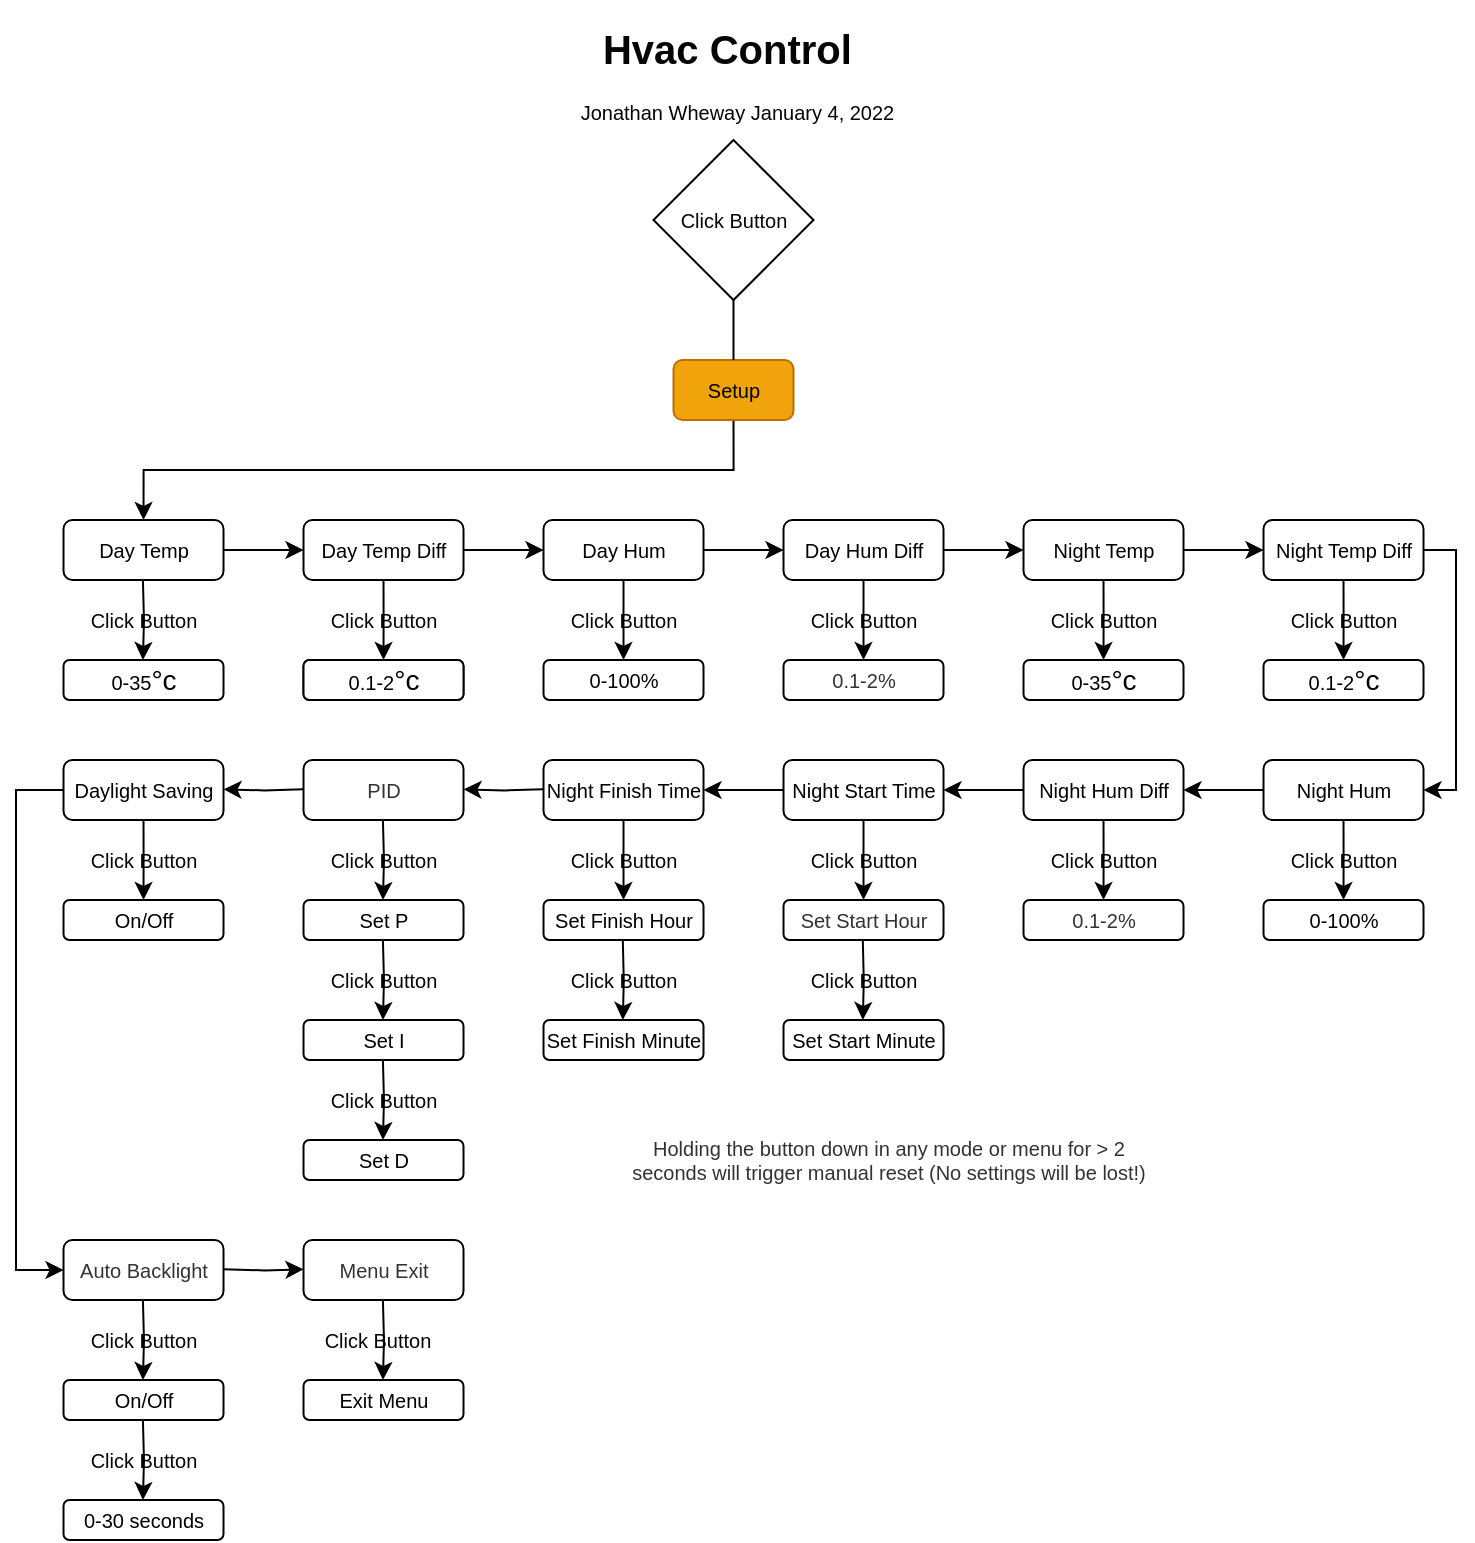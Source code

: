 <mxfile version="16.4.0" type="device"><diagram id="C5RBs43oDa-KdzZeNtuy" name="Page-1"><mxGraphModel dx="981" dy="526" grid="1" gridSize="10" guides="1" tooltips="1" connect="1" arrows="1" fold="1" page="1" pageScale="1" pageWidth="827" pageHeight="1169" math="0" shadow="0"><root><mxCell id="WIyWlLk6GJQsqaUBKTNV-0"/><mxCell id="WIyWlLk6GJQsqaUBKTNV-1" parent="WIyWlLk6GJQsqaUBKTNV-0"/><mxCell id="kayohgrcvyyo8fzq3_gH-1" value="" style="rhombus;whiteSpace=wrap;html=1;" parent="WIyWlLk6GJQsqaUBKTNV-1" vertex="1"><mxGeometry x="358.75" y="70" width="80" height="80" as="geometry"/></mxCell><mxCell id="uht7ExCB_Nv-VOzolGQ1-26" style="edgeStyle=orthogonalEdgeStyle;rounded=0;orthogonalLoop=1;jettySize=auto;html=1;exitX=0.5;exitY=1;exitDx=0;exitDy=0;entryX=0.5;entryY=0;entryDx=0;entryDy=0;fontSize=10;fontColor=#050505;" parent="WIyWlLk6GJQsqaUBKTNV-1" source="uht7ExCB_Nv-VOzolGQ1-10" target="uht7ExCB_Nv-VOzolGQ1-20" edge="1"><mxGeometry relative="1" as="geometry"/></mxCell><mxCell id="uht7ExCB_Nv-VOzolGQ1-10" value="Setup" style="rounded=1;whiteSpace=wrap;html=1;fontSize=10;fillColor=#f0a30a;strokeColor=#BD7000;fontColor=#000000;" parent="WIyWlLk6GJQsqaUBKTNV-1" vertex="1"><mxGeometry x="368.75" y="180" width="60" height="30" as="geometry"/></mxCell><mxCell id="uht7ExCB_Nv-VOzolGQ1-18" value="Click Button&lt;br&gt;" style="text;html=1;strokeColor=none;fillColor=none;align=center;verticalAlign=middle;whiteSpace=wrap;rounded=0;fontSize=10;fontColor=#050505;" parent="WIyWlLk6GJQsqaUBKTNV-1" vertex="1"><mxGeometry x="368.75" y="100" width="60" height="20" as="geometry"/></mxCell><mxCell id="uht7ExCB_Nv-VOzolGQ1-27" style="edgeStyle=orthogonalEdgeStyle;rounded=0;orthogonalLoop=1;jettySize=auto;html=1;exitX=1;exitY=0.5;exitDx=0;exitDy=0;entryX=0;entryY=0.5;entryDx=0;entryDy=0;fontSize=10;fontColor=#050505;" parent="WIyWlLk6GJQsqaUBKTNV-1" source="uht7ExCB_Nv-VOzolGQ1-20" target="uht7ExCB_Nv-VOzolGQ1-21" edge="1"><mxGeometry relative="1" as="geometry"/></mxCell><mxCell id="uht7ExCB_Nv-VOzolGQ1-20" value="&lt;font color=&quot;#000000&quot;&gt;Day Temp&lt;/font&gt;" style="rounded=1;whiteSpace=wrap;html=1;fontSize=10;fontColor=#CCCCCC;rotation=0;" parent="WIyWlLk6GJQsqaUBKTNV-1" vertex="1"><mxGeometry x="63.75" y="260" width="80" height="30" as="geometry"/></mxCell><mxCell id="uht7ExCB_Nv-VOzolGQ1-28" style="edgeStyle=orthogonalEdgeStyle;rounded=0;orthogonalLoop=1;jettySize=auto;html=1;exitX=1;exitY=0.5;exitDx=0;exitDy=0;entryX=0;entryY=0.5;entryDx=0;entryDy=0;fontSize=10;fontColor=#050505;" parent="WIyWlLk6GJQsqaUBKTNV-1" source="uht7ExCB_Nv-VOzolGQ1-21" target="uht7ExCB_Nv-VOzolGQ1-22" edge="1"><mxGeometry relative="1" as="geometry"/></mxCell><mxCell id="uht7ExCB_Nv-VOzolGQ1-44" style="edgeStyle=orthogonalEdgeStyle;rounded=0;orthogonalLoop=1;jettySize=auto;html=1;exitX=0.5;exitY=1;exitDx=0;exitDy=0;entryX=0.5;entryY=0;entryDx=0;entryDy=0;fontSize=10;fontColor=#050505;" parent="WIyWlLk6GJQsqaUBKTNV-1" source="uht7ExCB_Nv-VOzolGQ1-21" edge="1"><mxGeometry relative="1" as="geometry"><mxPoint x="223.75" y="330" as="targetPoint"/></mxGeometry></mxCell><mxCell id="uht7ExCB_Nv-VOzolGQ1-21" value="&lt;font color=&quot;#000000&quot;&gt;Day Temp Diff&lt;/font&gt;" style="rounded=1;whiteSpace=wrap;html=1;fontSize=10;fontColor=#CCCCCC;rotation=0;" parent="WIyWlLk6GJQsqaUBKTNV-1" vertex="1"><mxGeometry x="183.75" y="260" width="80" height="30" as="geometry"/></mxCell><mxCell id="uht7ExCB_Nv-VOzolGQ1-29" value="" style="edgeStyle=orthogonalEdgeStyle;rounded=0;orthogonalLoop=1;jettySize=auto;html=1;fontSize=10;fontColor=#050505;" parent="WIyWlLk6GJQsqaUBKTNV-1" source="uht7ExCB_Nv-VOzolGQ1-22" target="uht7ExCB_Nv-VOzolGQ1-23" edge="1"><mxGeometry relative="1" as="geometry"/></mxCell><mxCell id="uht7ExCB_Nv-VOzolGQ1-45" style="edgeStyle=orthogonalEdgeStyle;rounded=0;orthogonalLoop=1;jettySize=auto;html=1;exitX=0.5;exitY=1;exitDx=0;exitDy=0;entryX=0.5;entryY=0;entryDx=0;entryDy=0;fontSize=10;fontColor=#050505;" parent="WIyWlLk6GJQsqaUBKTNV-1" source="uht7ExCB_Nv-VOzolGQ1-22" target="uht7ExCB_Nv-VOzolGQ1-43" edge="1"><mxGeometry relative="1" as="geometry"/></mxCell><mxCell id="uht7ExCB_Nv-VOzolGQ1-22" value="&lt;font color=&quot;#000000&quot;&gt;Day Hum&lt;/font&gt;" style="rounded=1;whiteSpace=wrap;html=1;fontSize=10;fontColor=#CCCCCC;rotation=0;" parent="WIyWlLk6GJQsqaUBKTNV-1" vertex="1"><mxGeometry x="303.75" y="260" width="80" height="30" as="geometry"/></mxCell><mxCell id="uht7ExCB_Nv-VOzolGQ1-30" value="" style="edgeStyle=orthogonalEdgeStyle;rounded=0;orthogonalLoop=1;jettySize=auto;html=1;fontSize=10;fontColor=#050505;" parent="WIyWlLk6GJQsqaUBKTNV-1" source="uht7ExCB_Nv-VOzolGQ1-23" target="uht7ExCB_Nv-VOzolGQ1-24" edge="1"><mxGeometry relative="1" as="geometry"/></mxCell><mxCell id="uht7ExCB_Nv-VOzolGQ1-48" style="edgeStyle=orthogonalEdgeStyle;rounded=0;orthogonalLoop=1;jettySize=auto;html=1;exitX=0.5;exitY=1;exitDx=0;exitDy=0;entryX=0.5;entryY=0;entryDx=0;entryDy=0;fontSize=10;fontColor=#050505;" parent="WIyWlLk6GJQsqaUBKTNV-1" source="uht7ExCB_Nv-VOzolGQ1-23" target="uht7ExCB_Nv-VOzolGQ1-46" edge="1"><mxGeometry relative="1" as="geometry"/></mxCell><mxCell id="uht7ExCB_Nv-VOzolGQ1-23" value="&lt;font color=&quot;#000000&quot;&gt;Day Hum Diff&lt;/font&gt;" style="rounded=1;whiteSpace=wrap;html=1;fontSize=10;fontColor=#CCCCCC;rotation=0;" parent="WIyWlLk6GJQsqaUBKTNV-1" vertex="1"><mxGeometry x="423.75" y="260" width="80" height="30" as="geometry"/></mxCell><mxCell id="uht7ExCB_Nv-VOzolGQ1-31" value="" style="edgeStyle=orthogonalEdgeStyle;rounded=0;orthogonalLoop=1;jettySize=auto;html=1;fontSize=10;fontColor=#050505;" parent="WIyWlLk6GJQsqaUBKTNV-1" source="uht7ExCB_Nv-VOzolGQ1-24" target="uht7ExCB_Nv-VOzolGQ1-25" edge="1"><mxGeometry relative="1" as="geometry"/></mxCell><mxCell id="uht7ExCB_Nv-VOzolGQ1-49" style="edgeStyle=orthogonalEdgeStyle;rounded=0;orthogonalLoop=1;jettySize=auto;html=1;exitX=0.5;exitY=1;exitDx=0;exitDy=0;entryX=0.5;entryY=0;entryDx=0;entryDy=0;fontSize=10;fontColor=#050505;" parent="WIyWlLk6GJQsqaUBKTNV-1" source="uht7ExCB_Nv-VOzolGQ1-24" edge="1"><mxGeometry relative="1" as="geometry"><mxPoint x="583.75" y="330" as="targetPoint"/></mxGeometry></mxCell><mxCell id="uht7ExCB_Nv-VOzolGQ1-24" value="&lt;font color=&quot;#000000&quot;&gt;Night Temp&lt;/font&gt;" style="rounded=1;whiteSpace=wrap;html=1;fontSize=10;fontColor=#CCCCCC;rotation=0;" parent="WIyWlLk6GJQsqaUBKTNV-1" vertex="1"><mxGeometry x="543.75" y="260" width="80" height="30" as="geometry"/></mxCell><mxCell id="uht7ExCB_Nv-VOzolGQ1-54" style="edgeStyle=orthogonalEdgeStyle;rounded=0;orthogonalLoop=1;jettySize=auto;html=1;exitX=0.5;exitY=1;exitDx=0;exitDy=0;entryX=0.5;entryY=0;entryDx=0;entryDy=0;fontSize=10;fontColor=#050505;" parent="WIyWlLk6GJQsqaUBKTNV-1" source="uht7ExCB_Nv-VOzolGQ1-25" edge="1"><mxGeometry relative="1" as="geometry"><mxPoint x="703.75" y="330" as="targetPoint"/></mxGeometry></mxCell><mxCell id="uht7ExCB_Nv-VOzolGQ1-56" style="edgeStyle=orthogonalEdgeStyle;rounded=0;orthogonalLoop=1;jettySize=auto;html=1;exitX=1;exitY=0.5;exitDx=0;exitDy=0;entryX=1;entryY=0.5;entryDx=0;entryDy=0;fontSize=10;fontColor=#050505;" parent="WIyWlLk6GJQsqaUBKTNV-1" source="uht7ExCB_Nv-VOzolGQ1-25" edge="1"><mxGeometry relative="1" as="geometry"><mxPoint x="743.75" y="395" as="targetPoint"/><Array as="points"><mxPoint x="760" y="275"/><mxPoint x="760" y="395"/></Array></mxGeometry></mxCell><mxCell id="uht7ExCB_Nv-VOzolGQ1-25" value="&lt;font color=&quot;#000000&quot;&gt;Night Temp Diff&lt;/font&gt;" style="rounded=1;whiteSpace=wrap;html=1;fontSize=10;fontColor=#CCCCCC;rotation=0;" parent="WIyWlLk6GJQsqaUBKTNV-1" vertex="1"><mxGeometry x="663.75" y="260" width="80" height="30" as="geometry"/></mxCell><mxCell id="uht7ExCB_Nv-VOzolGQ1-43" value="&lt;font color=&quot;#000000&quot;&gt;0-100%&lt;/font&gt;" style="rounded=1;whiteSpace=wrap;html=1;fontSize=10;fontColor=#CCCCCC;rotation=0;" parent="WIyWlLk6GJQsqaUBKTNV-1" vertex="1"><mxGeometry x="303.75" y="330" width="80" height="20" as="geometry"/></mxCell><mxCell id="uht7ExCB_Nv-VOzolGQ1-46" value="&lt;font color=&quot;#333333&quot;&gt;0.1-2%&lt;/font&gt;" style="rounded=1;whiteSpace=wrap;html=1;fontSize=10;fontColor=#CCCCCC;rotation=0;" parent="WIyWlLk6GJQsqaUBKTNV-1" vertex="1"><mxGeometry x="423.75" y="330" width="80" height="20" as="geometry"/></mxCell><mxCell id="uht7ExCB_Nv-VOzolGQ1-61" value="&lt;span data-lucid-type=&quot;application/vnd.lucid.text&quot; data-lucid-content=&quot;{&amp;#34;t&amp;#34;:&amp;#34;Diagnostic&amp;#34;,&amp;#34;m&amp;#34;:[{&amp;#34;s&amp;#34;:0,&amp;#34;n&amp;#34;:&amp;#34;a&amp;#34;,&amp;#34;v&amp;#34;:&amp;#34;center&amp;#34;},{&amp;#34;s&amp;#34;:0,&amp;#34;n&amp;#34;:&amp;#34;c&amp;#34;,&amp;#34;v&amp;#34;:&amp;#34;333333ff&amp;#34;,&amp;#34;e&amp;#34;:10}]}&quot;&gt;&lt;span style=&quot;color: rgb(51 , 51 , 51)&quot;&gt;Menu Exit&lt;/span&gt;&lt;/span&gt;" style="rounded=1;whiteSpace=wrap;html=1;fontSize=10;fontColor=#CCCCCC;rotation=0;" parent="WIyWlLk6GJQsqaUBKTNV-1" vertex="1"><mxGeometry x="183.75" y="620" width="80" height="30" as="geometry"/></mxCell><mxCell id="uht7ExCB_Nv-VOzolGQ1-68" value="Click Button&lt;br&gt;" style="text;html=1;strokeColor=none;fillColor=none;align=center;verticalAlign=middle;whiteSpace=wrap;rounded=0;fontSize=10;fontColor=#050505;" parent="WIyWlLk6GJQsqaUBKTNV-1" vertex="1"><mxGeometry x="193.75" y="300" width="60" height="20" as="geometry"/></mxCell><mxCell id="uht7ExCB_Nv-VOzolGQ1-69" value="Click Button&lt;br&gt;" style="text;html=1;strokeColor=none;fillColor=none;align=center;verticalAlign=middle;whiteSpace=wrap;rounded=0;fontSize=10;fontColor=#050505;" parent="WIyWlLk6GJQsqaUBKTNV-1" vertex="1"><mxGeometry x="313.75" y="300" width="60" height="20" as="geometry"/></mxCell><mxCell id="uht7ExCB_Nv-VOzolGQ1-70" value="Click Button&lt;br&gt;" style="text;html=1;strokeColor=none;fillColor=none;align=center;verticalAlign=middle;whiteSpace=wrap;rounded=0;fontSize=10;fontColor=#050505;" parent="WIyWlLk6GJQsqaUBKTNV-1" vertex="1"><mxGeometry x="433.75" y="300" width="60" height="20" as="geometry"/></mxCell><mxCell id="uht7ExCB_Nv-VOzolGQ1-71" value="Click Button&lt;br&gt;" style="text;html=1;strokeColor=none;fillColor=none;align=center;verticalAlign=middle;whiteSpace=wrap;rounded=0;fontSize=10;fontColor=#050505;" parent="WIyWlLk6GJQsqaUBKTNV-1" vertex="1"><mxGeometry x="553.75" y="300" width="60" height="20" as="geometry"/></mxCell><mxCell id="uht7ExCB_Nv-VOzolGQ1-72" value="Click Button&lt;br&gt;" style="text;html=1;strokeColor=none;fillColor=none;align=center;verticalAlign=middle;whiteSpace=wrap;rounded=0;fontSize=10;fontColor=#050505;" parent="WIyWlLk6GJQsqaUBKTNV-1" vertex="1"><mxGeometry x="673.75" y="300" width="60" height="20" as="geometry"/></mxCell><mxCell id="uht7ExCB_Nv-VOzolGQ1-76" value="Click Button&lt;br&gt;" style="text;html=1;strokeColor=none;fillColor=none;align=center;verticalAlign=middle;whiteSpace=wrap;rounded=0;fontSize=10;fontColor=#050505;" parent="WIyWlLk6GJQsqaUBKTNV-1" vertex="1"><mxGeometry x="73.75" y="300" width="60" height="20" as="geometry"/></mxCell><mxCell id="uht7ExCB_Nv-VOzolGQ1-77" value="&lt;span data-lucid-type=&quot;application/vnd.lucid.text&quot; data-lucid-content=&quot;{&amp;#34;t&amp;#34;:&amp;#34;Holding the button down in any mode or menu for &amp;gt; 1 second will manual reset (No settings will be lost!)&amp;#34;,&amp;#34;m&amp;#34;:[{&amp;#34;s&amp;#34;:0,&amp;#34;n&amp;#34;:&amp;#34;a&amp;#34;,&amp;#34;v&amp;#34;:&amp;#34;center&amp;#34;},{&amp;#34;s&amp;#34;:0,&amp;#34;n&amp;#34;:&amp;#34;c&amp;#34;,&amp;#34;v&amp;#34;:&amp;#34;333333ff&amp;#34;,&amp;#34;e&amp;#34;:104}]}&quot;&gt;&lt;span style=&quot;color: rgb(51 , 51 , 51)&quot;&gt;Holding the button down in any mode or menu for &amp;gt; 2 seconds will trigger manual reset (No settings will be lost!)&lt;/span&gt;&lt;/span&gt;" style="text;html=1;strokeColor=none;fillColor=none;align=center;verticalAlign=middle;whiteSpace=wrap;rounded=0;fontSize=10;fontColor=#050505;" parent="WIyWlLk6GJQsqaUBKTNV-1" vertex="1"><mxGeometry x="338.75" y="570" width="275" height="20" as="geometry"/></mxCell><mxCell id="uht7ExCB_Nv-VOzolGQ1-79" value="&lt;h1&gt;&amp;nbsp;&lt;span style=&quot;white-space: pre&quot;&gt;&#9;&lt;/span&gt;Hvac Control&lt;/h1&gt;&lt;p&gt;&lt;span style=&quot;white-space: pre&quot;&gt;&#9;&lt;/span&gt;&amp;nbsp; &amp;nbsp; Jonathan Wheway January 4, 2022&lt;/p&gt;" style="text;html=1;strokeColor=none;fillColor=none;spacing=5;spacingTop=-20;whiteSpace=wrap;overflow=hidden;rounded=0;fontSize=10;fontColor=#050505;" parent="WIyWlLk6GJQsqaUBKTNV-1" vertex="1"><mxGeometry x="283.75" y="10" width="230" height="120" as="geometry"/></mxCell><mxCell id="kayohgrcvyyo8fzq3_gH-0" style="edgeStyle=orthogonalEdgeStyle;rounded=0;orthogonalLoop=1;jettySize=auto;html=1;exitX=0.5;exitY=1;exitDx=0;exitDy=0;" parent="WIyWlLk6GJQsqaUBKTNV-1" edge="1"><mxGeometry relative="1" as="geometry"><mxPoint x="398.75" y="70" as="sourcePoint"/><mxPoint x="398.75" y="70" as="targetPoint"/></mxGeometry></mxCell><mxCell id="kayohgrcvyyo8fzq3_gH-2" value="" style="endArrow=none;html=1;rounded=0;entryX=0.5;entryY=1;entryDx=0;entryDy=0;exitX=0.5;exitY=0;exitDx=0;exitDy=0;" parent="WIyWlLk6GJQsqaUBKTNV-1" source="uht7ExCB_Nv-VOzolGQ1-10" target="kayohgrcvyyo8fzq3_gH-1" edge="1"><mxGeometry width="50" height="50" relative="1" as="geometry"><mxPoint x="388.75" y="190" as="sourcePoint"/><mxPoint x="438.75" y="140" as="targetPoint"/></mxGeometry></mxCell><mxCell id="kayohgrcvyyo8fzq3_gH-3" style="edgeStyle=orthogonalEdgeStyle;rounded=0;orthogonalLoop=1;jettySize=auto;html=1;fontSize=10;fontColor=#050505;" parent="WIyWlLk6GJQsqaUBKTNV-1" edge="1"><mxGeometry relative="1" as="geometry"><mxPoint x="103.46" y="290" as="sourcePoint"/><mxPoint x="103.46" y="330" as="targetPoint"/></mxGeometry></mxCell><mxCell id="kayohgrcvyyo8fzq3_gH-5" value="&lt;font color=&quot;#000000&quot;&gt;0-35&lt;font style=&quot;font-size: 14px&quot;&gt;°c&lt;/font&gt;&lt;/font&gt;" style="rounded=1;whiteSpace=wrap;html=1;fontSize=10;fontColor=#CCCCCC;rotation=0;" parent="WIyWlLk6GJQsqaUBKTNV-1" vertex="1"><mxGeometry x="63.75" y="330" width="80" height="20" as="geometry"/></mxCell><mxCell id="kayohgrcvyyo8fzq3_gH-6" value="&lt;font color=&quot;#000000&quot;&gt;0.1-2&lt;font style=&quot;font-size: 14px&quot;&gt;°c&lt;/font&gt;&lt;/font&gt;" style="rounded=1;whiteSpace=wrap;html=1;fontSize=10;fontColor=#CCCCCC;rotation=0;" parent="WIyWlLk6GJQsqaUBKTNV-1" vertex="1"><mxGeometry x="183.75" y="330" width="80" height="20" as="geometry"/></mxCell><mxCell id="kayohgrcvyyo8fzq3_gH-7" value="&lt;font color=&quot;#000000&quot;&gt;0-35&lt;font style=&quot;font-size: 14px&quot;&gt;°c&lt;/font&gt;&lt;/font&gt;" style="rounded=1;whiteSpace=wrap;html=1;fontSize=10;fontColor=#CCCCCC;rotation=0;" parent="WIyWlLk6GJQsqaUBKTNV-1" vertex="1"><mxGeometry x="543.75" y="330" width="80" height="20" as="geometry"/></mxCell><mxCell id="kayohgrcvyyo8fzq3_gH-8" value="&lt;font color=&quot;#000000&quot;&gt;0.1-2&lt;font style=&quot;font-size: 14px&quot;&gt;°c&lt;/font&gt;&lt;/font&gt;" style="rounded=1;whiteSpace=wrap;html=1;fontSize=10;fontColor=#CCCCCC;rotation=0;" parent="WIyWlLk6GJQsqaUBKTNV-1" vertex="1"><mxGeometry x="183.75" y="330" width="80" height="20" as="geometry"/></mxCell><mxCell id="pYj5arEwp67CHQVa4FWd-3" style="edgeStyle=orthogonalEdgeStyle;rounded=0;orthogonalLoop=1;jettySize=auto;html=1;exitX=0.5;exitY=1;exitDx=0;exitDy=0;entryX=0.5;entryY=0;entryDx=0;entryDy=0;fontSize=10;fontColor=#050505;" parent="WIyWlLk6GJQsqaUBKTNV-1" source="pYj5arEwp67CHQVa4FWd-4" edge="1"><mxGeometry relative="1" as="geometry"><mxPoint x="103.75" y="450" as="targetPoint"/></mxGeometry></mxCell><mxCell id="pYj5arEwp67CHQVa4FWd-4" value="&lt;font color=&quot;#000000&quot;&gt;Daylight Saving&lt;/font&gt;" style="rounded=1;whiteSpace=wrap;html=1;fontSize=10;fontColor=#CCCCCC;rotation=0;" parent="WIyWlLk6GJQsqaUBKTNV-1" vertex="1"><mxGeometry x="63.75" y="380" width="80" height="30" as="geometry"/></mxCell><mxCell id="pYj5arEwp67CHQVa4FWd-5" value="" style="edgeStyle=orthogonalEdgeStyle;rounded=0;orthogonalLoop=1;jettySize=auto;html=1;fontSize=10;fontColor=#050505;" parent="WIyWlLk6GJQsqaUBKTNV-1" source="pYj5arEwp67CHQVa4FWd-10" target="pYj5arEwp67CHQVa4FWd-7" edge="1"><mxGeometry relative="1" as="geometry"/></mxCell><mxCell id="pYj5arEwp67CHQVa4FWd-6" style="edgeStyle=orthogonalEdgeStyle;rounded=0;orthogonalLoop=1;jettySize=auto;html=1;exitX=0.5;exitY=1;exitDx=0;exitDy=0;entryX=0.5;entryY=0;entryDx=0;entryDy=0;fontSize=10;fontColor=#050505;" parent="WIyWlLk6GJQsqaUBKTNV-1" source="pYj5arEwp67CHQVa4FWd-7" target="pYj5arEwp67CHQVa4FWd-16" edge="1"><mxGeometry relative="1" as="geometry"/></mxCell><mxCell id="pYj5arEwp67CHQVa4FWd-7" value="&lt;font color=&quot;#000000&quot;&gt;Night Finish Time&lt;/font&gt;" style="rounded=1;whiteSpace=wrap;html=1;fontSize=10;fontColor=#CCCCCC;rotation=0;" parent="WIyWlLk6GJQsqaUBKTNV-1" vertex="1"><mxGeometry x="303.75" y="380" width="80" height="30" as="geometry"/></mxCell><mxCell id="pYj5arEwp67CHQVa4FWd-8" value="" style="edgeStyle=orthogonalEdgeStyle;rounded=0;orthogonalLoop=1;jettySize=auto;html=1;fontSize=10;fontColor=#050505;" parent="WIyWlLk6GJQsqaUBKTNV-1" source="pYj5arEwp67CHQVa4FWd-13" target="pYj5arEwp67CHQVa4FWd-10" edge="1"><mxGeometry relative="1" as="geometry"/></mxCell><mxCell id="pYj5arEwp67CHQVa4FWd-9" style="edgeStyle=orthogonalEdgeStyle;rounded=0;orthogonalLoop=1;jettySize=auto;html=1;exitX=0.5;exitY=1;exitDx=0;exitDy=0;entryX=0.5;entryY=0;entryDx=0;entryDy=0;fontSize=10;fontColor=#050505;" parent="WIyWlLk6GJQsqaUBKTNV-1" source="pYj5arEwp67CHQVa4FWd-10" target="pYj5arEwp67CHQVa4FWd-17" edge="1"><mxGeometry relative="1" as="geometry"/></mxCell><mxCell id="pYj5arEwp67CHQVa4FWd-10" value="&lt;font color=&quot;#000000&quot;&gt;Night Start Time&lt;/font&gt;" style="rounded=1;whiteSpace=wrap;html=1;fontSize=10;fontColor=#CCCCCC;rotation=0;" parent="WIyWlLk6GJQsqaUBKTNV-1" vertex="1"><mxGeometry x="423.75" y="380" width="80" height="30" as="geometry"/></mxCell><mxCell id="pYj5arEwp67CHQVa4FWd-11" value="" style="edgeStyle=orthogonalEdgeStyle;rounded=0;orthogonalLoop=1;jettySize=auto;html=1;fontSize=10;fontColor=#050505;" parent="WIyWlLk6GJQsqaUBKTNV-1" source="pYj5arEwp67CHQVa4FWd-15" target="pYj5arEwp67CHQVa4FWd-13" edge="1"><mxGeometry relative="1" as="geometry"/></mxCell><mxCell id="pYj5arEwp67CHQVa4FWd-12" style="edgeStyle=orthogonalEdgeStyle;rounded=0;orthogonalLoop=1;jettySize=auto;html=1;exitX=0.5;exitY=1;exitDx=0;exitDy=0;entryX=0.5;entryY=0;entryDx=0;entryDy=0;fontSize=10;fontColor=#050505;" parent="WIyWlLk6GJQsqaUBKTNV-1" source="pYj5arEwp67CHQVa4FWd-13" edge="1"><mxGeometry relative="1" as="geometry"><mxPoint x="583.75" y="450" as="targetPoint"/></mxGeometry></mxCell><mxCell id="pYj5arEwp67CHQVa4FWd-13" value="&lt;font color=&quot;#000000&quot;&gt;Night Hum Diff&lt;/font&gt;" style="rounded=1;whiteSpace=wrap;html=1;fontSize=10;fontColor=#CCCCCC;rotation=0;" parent="WIyWlLk6GJQsqaUBKTNV-1" vertex="1"><mxGeometry x="543.75" y="380" width="80" height="30" as="geometry"/></mxCell><mxCell id="pYj5arEwp67CHQVa4FWd-14" style="edgeStyle=orthogonalEdgeStyle;rounded=0;orthogonalLoop=1;jettySize=auto;html=1;exitX=0.5;exitY=1;exitDx=0;exitDy=0;entryX=0.5;entryY=0;entryDx=0;entryDy=0;fontSize=10;fontColor=#050505;" parent="WIyWlLk6GJQsqaUBKTNV-1" source="pYj5arEwp67CHQVa4FWd-15" edge="1"><mxGeometry relative="1" as="geometry"><mxPoint x="703.75" y="450" as="targetPoint"/></mxGeometry></mxCell><mxCell id="pYj5arEwp67CHQVa4FWd-15" value="&lt;font color=&quot;#000000&quot;&gt;Night Hum&lt;/font&gt;" style="rounded=1;whiteSpace=wrap;html=1;fontSize=10;fontColor=#CCCCCC;rotation=0;" parent="WIyWlLk6GJQsqaUBKTNV-1" vertex="1"><mxGeometry x="663.75" y="380" width="80" height="30" as="geometry"/></mxCell><mxCell id="pYj5arEwp67CHQVa4FWd-16" value="&lt;font color=&quot;#000000&quot;&gt;Set Finish Hour&lt;/font&gt;" style="rounded=1;whiteSpace=wrap;html=1;fontSize=10;fontColor=#CCCCCC;rotation=0;" parent="WIyWlLk6GJQsqaUBKTNV-1" vertex="1"><mxGeometry x="303.75" y="450" width="80" height="20" as="geometry"/></mxCell><mxCell id="pYj5arEwp67CHQVa4FWd-17" value="&lt;font color=&quot;#333333&quot;&gt;Set Start Hour&lt;/font&gt;" style="rounded=1;whiteSpace=wrap;html=1;fontSize=10;fontColor=#CCCCCC;rotation=0;" parent="WIyWlLk6GJQsqaUBKTNV-1" vertex="1"><mxGeometry x="423.75" y="450" width="80" height="20" as="geometry"/></mxCell><mxCell id="pYj5arEwp67CHQVa4FWd-18" value="Click Button&lt;br&gt;" style="text;html=1;strokeColor=none;fillColor=none;align=center;verticalAlign=middle;whiteSpace=wrap;rounded=0;fontSize=10;fontColor=#050505;" parent="WIyWlLk6GJQsqaUBKTNV-1" vertex="1"><mxGeometry x="73.75" y="420" width="60" height="20" as="geometry"/></mxCell><mxCell id="pYj5arEwp67CHQVa4FWd-19" value="Click Button&lt;br&gt;" style="text;html=1;strokeColor=none;fillColor=none;align=center;verticalAlign=middle;whiteSpace=wrap;rounded=0;fontSize=10;fontColor=#050505;" parent="WIyWlLk6GJQsqaUBKTNV-1" vertex="1"><mxGeometry x="313.75" y="420" width="60" height="20" as="geometry"/></mxCell><mxCell id="pYj5arEwp67CHQVa4FWd-20" value="Click Button&lt;br&gt;" style="text;html=1;strokeColor=none;fillColor=none;align=center;verticalAlign=middle;whiteSpace=wrap;rounded=0;fontSize=10;fontColor=#050505;" parent="WIyWlLk6GJQsqaUBKTNV-1" vertex="1"><mxGeometry x="433.75" y="420" width="60" height="20" as="geometry"/></mxCell><mxCell id="pYj5arEwp67CHQVa4FWd-21" value="Click Button&lt;br&gt;" style="text;html=1;strokeColor=none;fillColor=none;align=center;verticalAlign=middle;whiteSpace=wrap;rounded=0;fontSize=10;fontColor=#050505;" parent="WIyWlLk6GJQsqaUBKTNV-1" vertex="1"><mxGeometry x="553.75" y="420" width="60" height="20" as="geometry"/></mxCell><mxCell id="pYj5arEwp67CHQVa4FWd-22" value="Click Button&lt;br&gt;" style="text;html=1;strokeColor=none;fillColor=none;align=center;verticalAlign=middle;whiteSpace=wrap;rounded=0;fontSize=10;fontColor=#050505;" parent="WIyWlLk6GJQsqaUBKTNV-1" vertex="1"><mxGeometry x="191.25" y="660" width="60" height="20" as="geometry"/></mxCell><mxCell id="pYj5arEwp67CHQVa4FWd-23" style="edgeStyle=orthogonalEdgeStyle;rounded=0;orthogonalLoop=1;jettySize=auto;html=1;fontSize=10;fontColor=#050505;" parent="WIyWlLk6GJQsqaUBKTNV-1" edge="1"><mxGeometry relative="1" as="geometry"><mxPoint x="223.46" y="650" as="sourcePoint"/><mxPoint x="223.46" y="690" as="targetPoint"/></mxGeometry></mxCell><mxCell id="pYj5arEwp67CHQVa4FWd-24" value="&lt;font color=&quot;#000000&quot;&gt;Exit Menu&lt;/font&gt;" style="rounded=1;whiteSpace=wrap;html=1;fontSize=10;fontColor=#CCCCCC;rotation=0;" parent="WIyWlLk6GJQsqaUBKTNV-1" vertex="1"><mxGeometry x="183.75" y="690" width="80" height="20" as="geometry"/></mxCell><mxCell id="pYj5arEwp67CHQVa4FWd-27" value="&lt;font color=&quot;#000000&quot;&gt;On/Off&lt;/font&gt;" style="rounded=1;whiteSpace=wrap;html=1;fontSize=10;fontColor=#CCCCCC;rotation=0;" parent="WIyWlLk6GJQsqaUBKTNV-1" vertex="1"><mxGeometry x="63.75" y="450" width="80" height="20" as="geometry"/></mxCell><mxCell id="pYj5arEwp67CHQVa4FWd-28" value="&lt;font color=&quot;#000000&quot;&gt;Set Finish Minute&lt;/font&gt;" style="rounded=1;whiteSpace=wrap;html=1;fontSize=10;fontColor=#CCCCCC;rotation=0;" parent="WIyWlLk6GJQsqaUBKTNV-1" vertex="1"><mxGeometry x="303.75" y="510" width="80" height="20" as="geometry"/></mxCell><mxCell id="pYj5arEwp67CHQVa4FWd-29" style="edgeStyle=orthogonalEdgeStyle;rounded=0;orthogonalLoop=1;jettySize=auto;html=1;exitX=0.5;exitY=1;exitDx=0;exitDy=0;entryX=0.5;entryY=0;entryDx=0;entryDy=0;fontSize=10;fontColor=#050505;" parent="WIyWlLk6GJQsqaUBKTNV-1" edge="1"><mxGeometry relative="1" as="geometry"><mxPoint x="343.41" y="510" as="targetPoint"/><mxPoint x="343.41" y="470" as="sourcePoint"/></mxGeometry></mxCell><mxCell id="pYj5arEwp67CHQVa4FWd-30" style="edgeStyle=orthogonalEdgeStyle;rounded=0;orthogonalLoop=1;jettySize=auto;html=1;exitX=0.5;exitY=1;exitDx=0;exitDy=0;entryX=0.5;entryY=0;entryDx=0;entryDy=0;fontSize=10;fontColor=#050505;" parent="WIyWlLk6GJQsqaUBKTNV-1" edge="1"><mxGeometry relative="1" as="geometry"><mxPoint x="463.41" y="510" as="targetPoint"/><mxPoint x="463.41" y="470" as="sourcePoint"/></mxGeometry></mxCell><mxCell id="pYj5arEwp67CHQVa4FWd-31" value="&lt;font color=&quot;#000000&quot;&gt;Set Start Minute&lt;/font&gt;" style="rounded=1;whiteSpace=wrap;html=1;fontSize=10;fontColor=#CCCCCC;rotation=0;" parent="WIyWlLk6GJQsqaUBKTNV-1" vertex="1"><mxGeometry x="423.75" y="510" width="80" height="20" as="geometry"/></mxCell><mxCell id="pYj5arEwp67CHQVa4FWd-32" value="&lt;font color=&quot;#000000&quot;&gt;0-100%&lt;/font&gt;" style="rounded=1;whiteSpace=wrap;html=1;fontSize=10;fontColor=#CCCCCC;rotation=0;" parent="WIyWlLk6GJQsqaUBKTNV-1" vertex="1"><mxGeometry x="663.75" y="450" width="80" height="20" as="geometry"/></mxCell><mxCell id="pYj5arEwp67CHQVa4FWd-33" value="&lt;font color=&quot;#333333&quot;&gt;0.1-2%&lt;/font&gt;" style="rounded=1;whiteSpace=wrap;html=1;fontSize=10;fontColor=#CCCCCC;rotation=0;" parent="WIyWlLk6GJQsqaUBKTNV-1" vertex="1"><mxGeometry x="543.75" y="450" width="80" height="20" as="geometry"/></mxCell><mxCell id="pYj5arEwp67CHQVa4FWd-35" value="&lt;font color=&quot;#000000&quot;&gt;0.1-2&lt;font style=&quot;font-size: 14px&quot;&gt;°c&lt;/font&gt;&lt;/font&gt;" style="rounded=1;whiteSpace=wrap;html=1;fontSize=10;fontColor=#CCCCCC;rotation=0;" parent="WIyWlLk6GJQsqaUBKTNV-1" vertex="1"><mxGeometry x="663.75" y="330" width="80" height="20" as="geometry"/></mxCell><mxCell id="85KR3ablWxNYl-LIiudF-0" value="&lt;span data-lucid-type=&quot;application/vnd.lucid.text&quot; data-lucid-content=&quot;{&amp;#34;t&amp;#34;:&amp;#34;Diagnostic&amp;#34;,&amp;#34;m&amp;#34;:[{&amp;#34;s&amp;#34;:0,&amp;#34;n&amp;#34;:&amp;#34;a&amp;#34;,&amp;#34;v&amp;#34;:&amp;#34;center&amp;#34;},{&amp;#34;s&amp;#34;:0,&amp;#34;n&amp;#34;:&amp;#34;c&amp;#34;,&amp;#34;v&amp;#34;:&amp;#34;333333ff&amp;#34;,&amp;#34;e&amp;#34;:10}]}&quot;&gt;&lt;span style=&quot;color: rgb(51 , 51 , 51)&quot;&gt;PID&lt;/span&gt;&lt;/span&gt;" style="rounded=1;whiteSpace=wrap;html=1;fontSize=10;fontColor=#CCCCCC;rotation=0;" parent="WIyWlLk6GJQsqaUBKTNV-1" vertex="1"><mxGeometry x="183.75" y="380" width="80" height="30" as="geometry"/></mxCell><mxCell id="85KR3ablWxNYl-LIiudF-1" value="Click Button&lt;br&gt;" style="text;html=1;strokeColor=none;fillColor=none;align=center;verticalAlign=middle;whiteSpace=wrap;rounded=0;fontSize=10;fontColor=#050505;" parent="WIyWlLk6GJQsqaUBKTNV-1" vertex="1"><mxGeometry x="193.75" y="420" width="60" height="20" as="geometry"/></mxCell><mxCell id="85KR3ablWxNYl-LIiudF-2" style="edgeStyle=orthogonalEdgeStyle;rounded=0;orthogonalLoop=1;jettySize=auto;html=1;fontSize=10;fontColor=#050505;" parent="WIyWlLk6GJQsqaUBKTNV-1" edge="1"><mxGeometry relative="1" as="geometry"><mxPoint x="223.46" y="410" as="sourcePoint"/><mxPoint x="223.46" y="450" as="targetPoint"/></mxGeometry></mxCell><mxCell id="85KR3ablWxNYl-LIiudF-3" value="&lt;font color=&quot;#000000&quot;&gt;Set P&lt;/font&gt;" style="rounded=1;whiteSpace=wrap;html=1;fontSize=10;fontColor=#CCCCCC;rotation=0;" parent="WIyWlLk6GJQsqaUBKTNV-1" vertex="1"><mxGeometry x="183.75" y="450" width="80" height="20" as="geometry"/></mxCell><mxCell id="85KR3ablWxNYl-LIiudF-4" value="Click Button&lt;br&gt;" style="text;html=1;strokeColor=none;fillColor=none;align=center;verticalAlign=middle;whiteSpace=wrap;rounded=0;fontSize=10;fontColor=#050505;" parent="WIyWlLk6GJQsqaUBKTNV-1" vertex="1"><mxGeometry x="313.75" y="480" width="60" height="20" as="geometry"/></mxCell><mxCell id="85KR3ablWxNYl-LIiudF-5" value="Click Button&lt;br&gt;" style="text;html=1;strokeColor=none;fillColor=none;align=center;verticalAlign=middle;whiteSpace=wrap;rounded=0;fontSize=10;fontColor=#050505;" parent="WIyWlLk6GJQsqaUBKTNV-1" vertex="1"><mxGeometry x="433.75" y="480" width="60" height="20" as="geometry"/></mxCell><mxCell id="85KR3ablWxNYl-LIiudF-9" value="Click Button&lt;br&gt;" style="text;html=1;strokeColor=none;fillColor=none;align=center;verticalAlign=middle;whiteSpace=wrap;rounded=0;fontSize=10;fontColor=#050505;" parent="WIyWlLk6GJQsqaUBKTNV-1" vertex="1"><mxGeometry x="193.75" y="480" width="60" height="20" as="geometry"/></mxCell><mxCell id="85KR3ablWxNYl-LIiudF-10" value="&lt;font color=&quot;#000000&quot;&gt;Set I&lt;/font&gt;" style="rounded=1;whiteSpace=wrap;html=1;fontSize=10;fontColor=#CCCCCC;rotation=0;" parent="WIyWlLk6GJQsqaUBKTNV-1" vertex="1"><mxGeometry x="183.75" y="510" width="80" height="20" as="geometry"/></mxCell><mxCell id="85KR3ablWxNYl-LIiudF-11" style="edgeStyle=orthogonalEdgeStyle;rounded=0;orthogonalLoop=1;jettySize=auto;html=1;fontSize=10;fontColor=#050505;" parent="WIyWlLk6GJQsqaUBKTNV-1" edge="1"><mxGeometry relative="1" as="geometry"><mxPoint x="223.46" y="470" as="sourcePoint"/><mxPoint x="223.46" y="510" as="targetPoint"/></mxGeometry></mxCell><mxCell id="85KR3ablWxNYl-LIiudF-12" value="Click Button&lt;br&gt;" style="text;html=1;strokeColor=none;fillColor=none;align=center;verticalAlign=middle;whiteSpace=wrap;rounded=0;fontSize=10;fontColor=#050505;" parent="WIyWlLk6GJQsqaUBKTNV-1" vertex="1"><mxGeometry x="193.75" y="540" width="60" height="20" as="geometry"/></mxCell><mxCell id="85KR3ablWxNYl-LIiudF-13" value="&lt;font color=&quot;#000000&quot;&gt;Set D&lt;/font&gt;" style="rounded=1;whiteSpace=wrap;html=1;fontSize=10;fontColor=#CCCCCC;rotation=0;" parent="WIyWlLk6GJQsqaUBKTNV-1" vertex="1"><mxGeometry x="183.75" y="570" width="80" height="20" as="geometry"/></mxCell><mxCell id="85KR3ablWxNYl-LIiudF-14" style="edgeStyle=orthogonalEdgeStyle;rounded=0;orthogonalLoop=1;jettySize=auto;html=1;fontSize=10;fontColor=#050505;" parent="WIyWlLk6GJQsqaUBKTNV-1" edge="1"><mxGeometry relative="1" as="geometry"><mxPoint x="223.46" y="530" as="sourcePoint"/><mxPoint x="223.46" y="570" as="targetPoint"/></mxGeometry></mxCell><mxCell id="85KR3ablWxNYl-LIiudF-15" value="Click Button&lt;br&gt;" style="text;html=1;strokeColor=none;fillColor=none;align=center;verticalAlign=middle;whiteSpace=wrap;rounded=0;fontSize=10;fontColor=#050505;" parent="WIyWlLk6GJQsqaUBKTNV-1" vertex="1"><mxGeometry x="673.75" y="420" width="60" height="20" as="geometry"/></mxCell><mxCell id="YsB7YM_zf3x500s2uAEm-0" value="" style="edgeStyle=orthogonalEdgeStyle;rounded=0;orthogonalLoop=1;jettySize=auto;html=1;fontSize=10;fontColor=#050505;" edge="1" parent="WIyWlLk6GJQsqaUBKTNV-1"><mxGeometry relative="1" as="geometry"><mxPoint x="303.75" y="394.66" as="sourcePoint"/><mxPoint x="263.75" y="394.66" as="targetPoint"/></mxGeometry></mxCell><mxCell id="YsB7YM_zf3x500s2uAEm-1" value="" style="edgeStyle=orthogonalEdgeStyle;rounded=0;orthogonalLoop=1;jettySize=auto;html=1;fontSize=10;fontColor=#050505;" edge="1" parent="WIyWlLk6GJQsqaUBKTNV-1"><mxGeometry relative="1" as="geometry"><mxPoint x="183.75" y="394.66" as="sourcePoint"/><mxPoint x="143.75" y="394.66" as="targetPoint"/></mxGeometry></mxCell><mxCell id="YsB7YM_zf3x500s2uAEm-2" value="" style="endArrow=classic;html=1;rounded=0;exitX=0;exitY=0.5;exitDx=0;exitDy=0;entryX=0;entryY=0.5;entryDx=0;entryDy=0;" edge="1" parent="WIyWlLk6GJQsqaUBKTNV-1" source="pYj5arEwp67CHQVa4FWd-4" target="YsB7YM_zf3x500s2uAEm-4"><mxGeometry width="50" height="50" relative="1" as="geometry"><mxPoint x="60" y="395" as="sourcePoint"/><mxPoint x="40" y="610" as="targetPoint"/><Array as="points"><mxPoint x="40" y="395"/><mxPoint x="40" y="535"/><mxPoint x="40" y="635"/></Array></mxGeometry></mxCell><mxCell id="YsB7YM_zf3x500s2uAEm-4" value="&lt;font color=&quot;#333333&quot;&gt;Auto Backlight&lt;/font&gt;" style="rounded=1;whiteSpace=wrap;html=1;fontSize=10;fontColor=#CCCCCC;rotation=0;" vertex="1" parent="WIyWlLk6GJQsqaUBKTNV-1"><mxGeometry x="63.75" y="620" width="80" height="30" as="geometry"/></mxCell><mxCell id="YsB7YM_zf3x500s2uAEm-5" value="Click Button&lt;br&gt;" style="text;html=1;strokeColor=none;fillColor=none;align=center;verticalAlign=middle;whiteSpace=wrap;rounded=0;fontSize=10;fontColor=#050505;" vertex="1" parent="WIyWlLk6GJQsqaUBKTNV-1"><mxGeometry x="73.75" y="660" width="60" height="20" as="geometry"/></mxCell><mxCell id="YsB7YM_zf3x500s2uAEm-6" style="edgeStyle=orthogonalEdgeStyle;rounded=0;orthogonalLoop=1;jettySize=auto;html=1;fontSize=10;fontColor=#050505;" edge="1" parent="WIyWlLk6GJQsqaUBKTNV-1"><mxGeometry relative="1" as="geometry"><mxPoint x="103.46" y="650.0" as="sourcePoint"/><mxPoint x="103.46" y="690.0" as="targetPoint"/></mxGeometry></mxCell><mxCell id="YsB7YM_zf3x500s2uAEm-7" value="&lt;font color=&quot;#000000&quot;&gt;On/Off&lt;/font&gt;" style="rounded=1;whiteSpace=wrap;html=1;fontSize=10;fontColor=#CCCCCC;rotation=0;" vertex="1" parent="WIyWlLk6GJQsqaUBKTNV-1"><mxGeometry x="63.75" y="690" width="80" height="20" as="geometry"/></mxCell><mxCell id="YsB7YM_zf3x500s2uAEm-8" value="Click Button&lt;br&gt;" style="text;html=1;strokeColor=none;fillColor=none;align=center;verticalAlign=middle;whiteSpace=wrap;rounded=0;fontSize=10;fontColor=#050505;" vertex="1" parent="WIyWlLk6GJQsqaUBKTNV-1"><mxGeometry x="73.75" y="720" width="60" height="20" as="geometry"/></mxCell><mxCell id="YsB7YM_zf3x500s2uAEm-9" value="&lt;font color=&quot;#000000&quot;&gt;0-30 seconds&lt;/font&gt;" style="rounded=1;whiteSpace=wrap;html=1;fontSize=10;fontColor=#CCCCCC;rotation=0;" vertex="1" parent="WIyWlLk6GJQsqaUBKTNV-1"><mxGeometry x="63.75" y="750" width="80" height="20" as="geometry"/></mxCell><mxCell id="YsB7YM_zf3x500s2uAEm-10" style="edgeStyle=orthogonalEdgeStyle;rounded=0;orthogonalLoop=1;jettySize=auto;html=1;fontSize=10;fontColor=#050505;" edge="1" parent="WIyWlLk6GJQsqaUBKTNV-1"><mxGeometry relative="1" as="geometry"><mxPoint x="103.46" y="710.0" as="sourcePoint"/><mxPoint x="103.46" y="750" as="targetPoint"/></mxGeometry></mxCell><mxCell id="YsB7YM_zf3x500s2uAEm-20" value="" style="edgeStyle=orthogonalEdgeStyle;rounded=0;orthogonalLoop=1;jettySize=auto;html=1;fontSize=10;fontColor=#050505;" edge="1" parent="WIyWlLk6GJQsqaUBKTNV-1"><mxGeometry relative="1" as="geometry"><mxPoint x="143.75" y="634.66" as="sourcePoint"/><mxPoint x="183.75" y="634.66" as="targetPoint"/></mxGeometry></mxCell></root></mxGraphModel></diagram></mxfile>